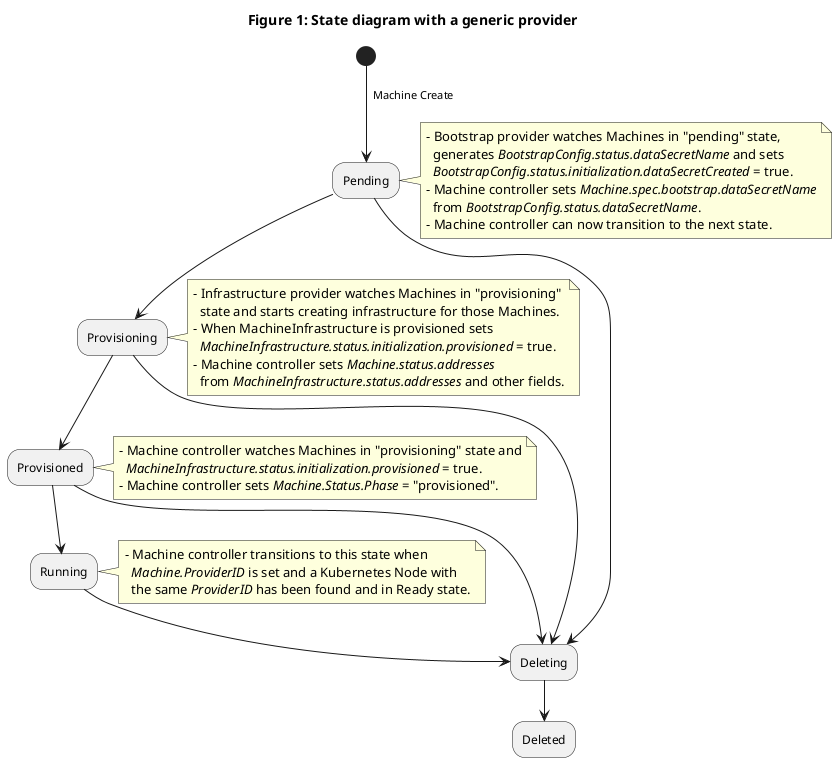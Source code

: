 @startuml
title Figure 1: State diagram with a generic provider

(*) --> [  Machine Create  ] "Pending"

note right
- Bootstrap provider watches Machines in "pending" state,
  generates //BootstrapConfig.status.dataSecretName// and sets
  //BootstrapConfig.status.initialization.dataSecretCreated// = true.
- Machine controller sets //Machine.spec.bootstrap.dataSecretName//
  from //BootstrapConfig.status.dataSecretName//.
- Machine controller can now transition to the next state.
end note

"Pending" --> "Provisioning"

note right
- Infrastructure provider watches Machines in "provisioning"
  state and starts creating infrastructure for those Machines.
- When MachineInfrastructure is provisioned sets
  //MachineInfrastructure.status.initialization.provisioned// = true.
- Machine controller sets //Machine.status.addresses//
  from //MachineInfrastructure.status.addresses// and other fields.
end note

"Provisioning" --> "Provisioned"

note right
- Machine controller watches Machines in "provisioning" state and
  //MachineInfrastructure.status.initialization.provisioned// = true.
- Machine controller sets //Machine.Status.Phase// = "provisioned".
end note

"Provisioned" --> "Running"

note right
- Machine controller transitions to this state when
  //Machine.ProviderID// is set and a Kubernetes Node with
  the same //ProviderID// has been found and in Ready state.
end note


"Pending" --> "Deleting"
"Provisioning" --> "Deleting"
"Provisioned" --> "Deleting"
"Running" --> "Deleting"

"Deleting" --> "Deleted"

hide footbox
@enduml
